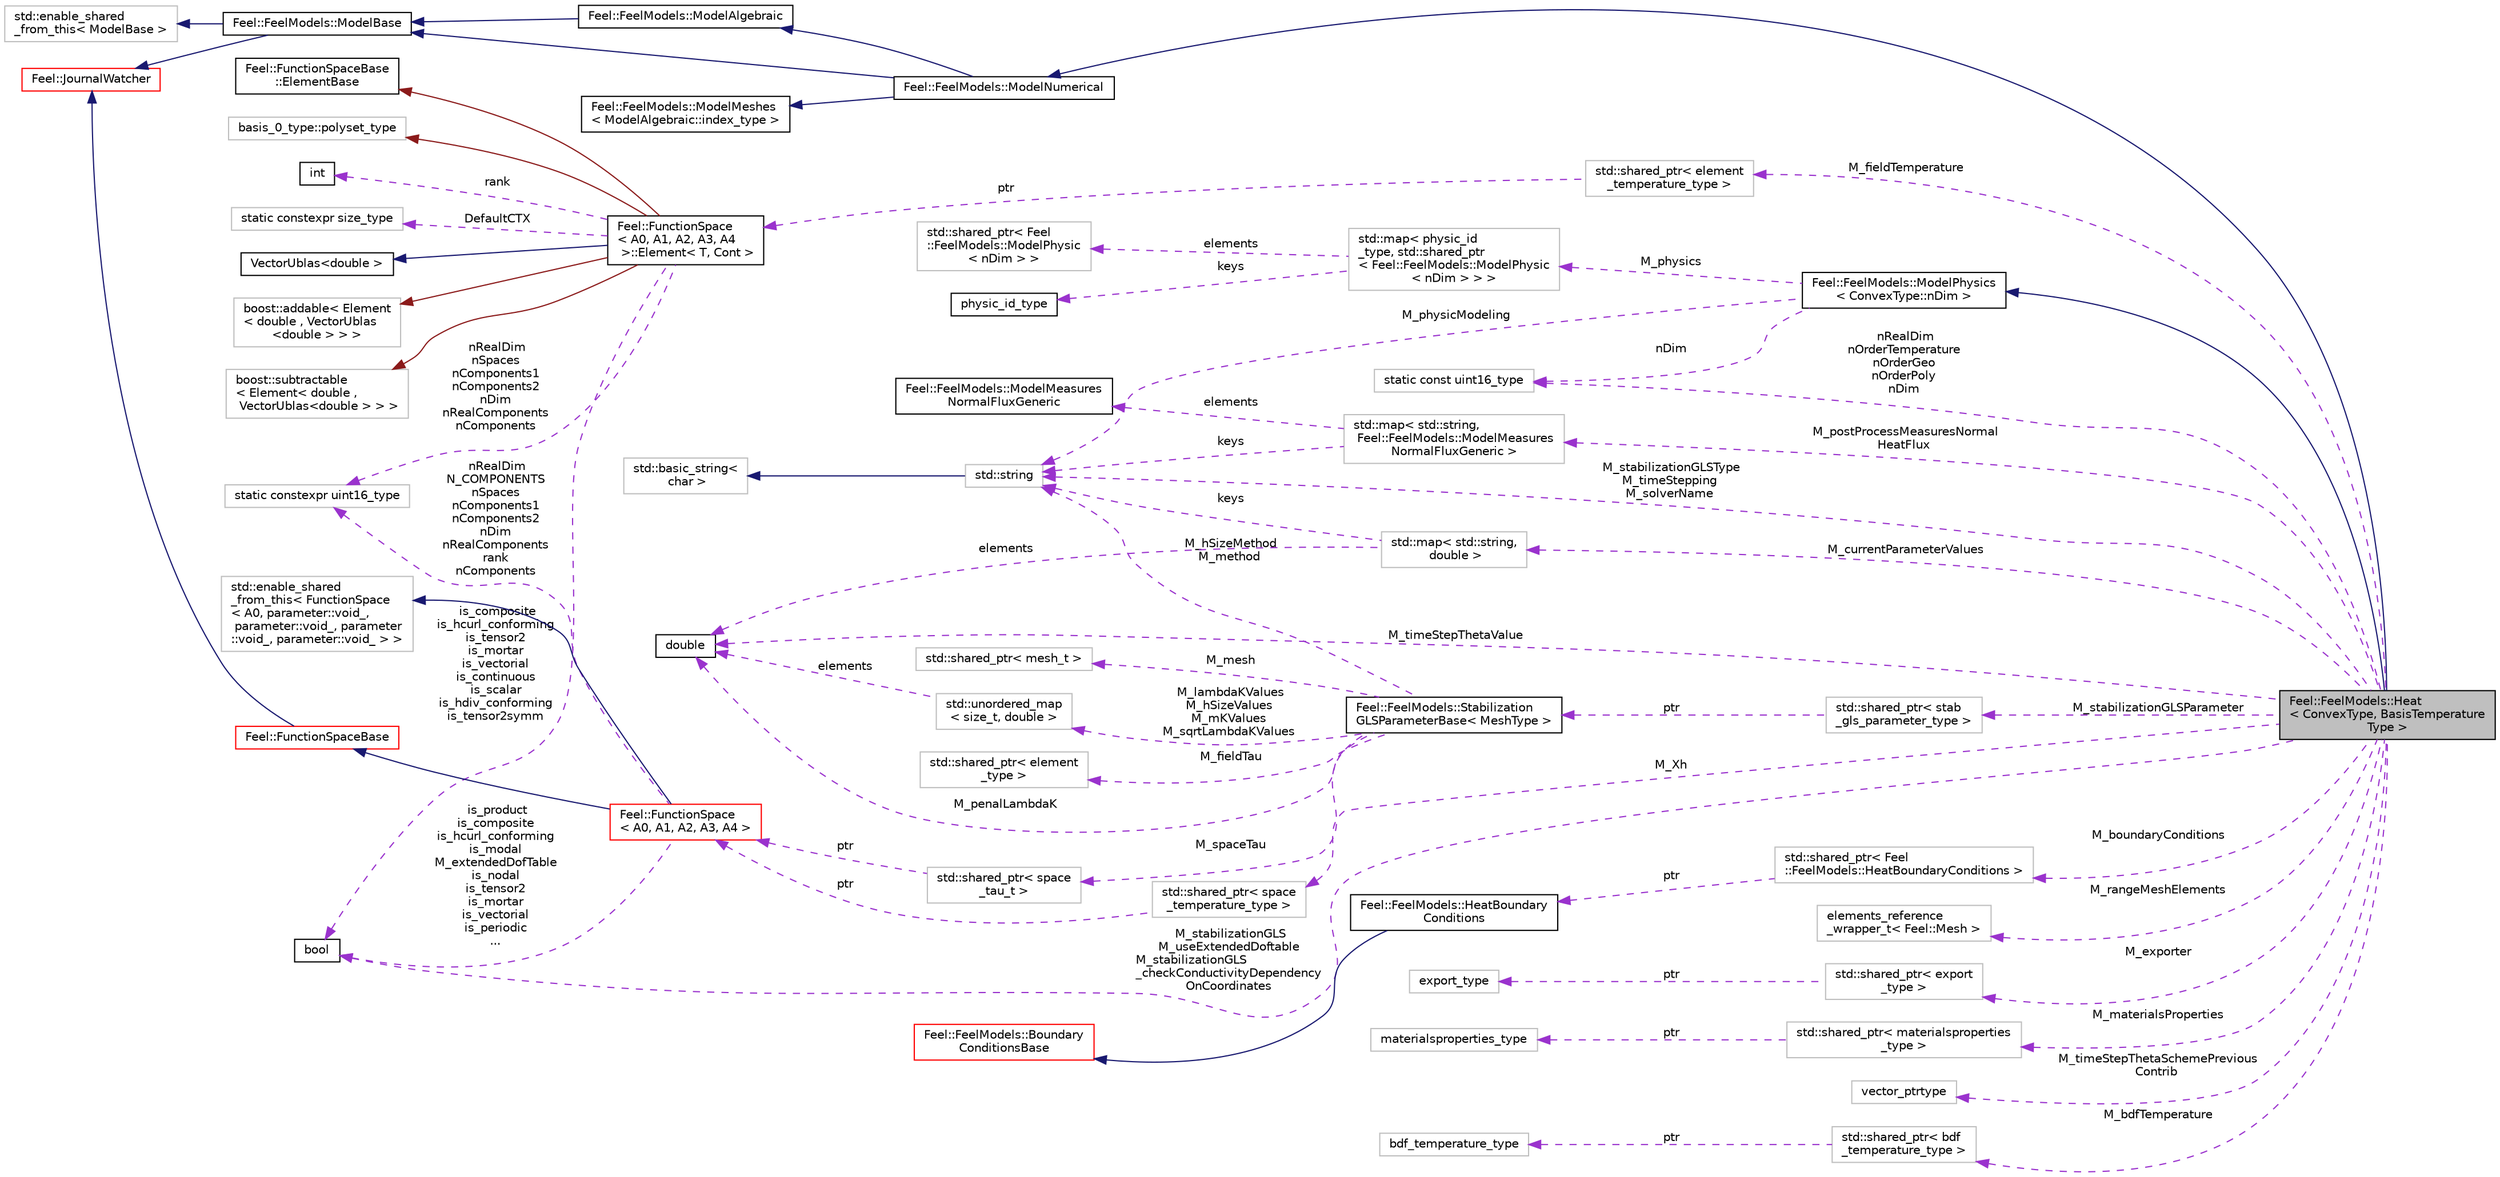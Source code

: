 digraph "Feel::FeelModels::Heat&lt; ConvexType, BasisTemperatureType &gt;"
{
 // LATEX_PDF_SIZE
  edge [fontname="Helvetica",fontsize="10",labelfontname="Helvetica",labelfontsize="10"];
  node [fontname="Helvetica",fontsize="10",shape=record];
  rankdir="LR";
  Node1 [label="Feel::FeelModels::Heat\l\< ConvexType, BasisTemperature\lType \>",height=0.2,width=0.4,color="black", fillcolor="grey75", style="filled", fontcolor="black",tooltip=" "];
  Node2 -> Node1 [dir="back",color="midnightblue",fontsize="10",style="solid",fontname="Helvetica"];
  Node2 [label="Feel::FeelModels::ModelNumerical",height=0.2,width=0.4,color="black", fillcolor="white", style="filled",URL="$classFeel_1_1FeelModels_1_1ModelNumerical.html",tooltip="Handles some numerical model aspects: timestepping, mesh and properties."];
  Node3 -> Node2 [dir="back",color="midnightblue",fontsize="10",style="solid",fontname="Helvetica"];
  Node3 [label="Feel::FeelModels::ModelBase",height=0.2,width=0.4,color="black", fillcolor="white", style="filled",URL="$classFeel_1_1FeelModels_1_1ModelBase.html",tooltip=" "];
  Node4 -> Node3 [dir="back",color="midnightblue",fontsize="10",style="solid",fontname="Helvetica"];
  Node4 [label="Feel::JournalWatcher",height=0.2,width=0.4,color="red", fillcolor="white", style="filled",URL="$classFeel_1_1JournalWatcher.html",tooltip=" "];
  Node6 -> Node3 [dir="back",color="midnightblue",fontsize="10",style="solid",fontname="Helvetica"];
  Node6 [label="std::enable_shared\l_from_this\< ModelBase \>",height=0.2,width=0.4,color="grey75", fillcolor="white", style="filled",tooltip=" "];
  Node7 -> Node2 [dir="back",color="midnightblue",fontsize="10",style="solid",fontname="Helvetica"];
  Node7 [label="Feel::FeelModels::ModelAlgebraic",height=0.2,width=0.4,color="black", fillcolor="white", style="filled",URL="$classFeel_1_1FeelModels_1_1ModelAlgebraic.html",tooltip=" "];
  Node3 -> Node7 [dir="back",color="midnightblue",fontsize="10",style="solid",fontname="Helvetica"];
  Node8 -> Node2 [dir="back",color="midnightblue",fontsize="10",style="solid",fontname="Helvetica"];
  Node8 [label="Feel::FeelModels::ModelMeshes\l\< ModelAlgebraic::index_type \>",height=0.2,width=0.4,color="black", fillcolor="white", style="filled",URL="$classFeel_1_1FeelModels_1_1ModelMeshes.html",tooltip=" "];
  Node9 -> Node1 [dir="back",color="midnightblue",fontsize="10",style="solid",fontname="Helvetica"];
  Node9 [label="Feel::FeelModels::ModelPhysics\l\< ConvexType::nDim \>",height=0.2,width=0.4,color="black", fillcolor="white", style="filled",URL="$classFeel_1_1FeelModels_1_1ModelPhysics.html",tooltip=" "];
  Node10 -> Node9 [dir="back",color="darkorchid3",fontsize="10",style="dashed",label=" nDim" ,fontname="Helvetica"];
  Node10 [label="static const uint16_type",height=0.2,width=0.4,color="grey75", fillcolor="white", style="filled",tooltip=" "];
  Node11 -> Node9 [dir="back",color="darkorchid3",fontsize="10",style="dashed",label=" M_physicModeling" ,fontname="Helvetica"];
  Node11 [label="std::string",height=0.2,width=0.4,color="grey75", fillcolor="white", style="filled",tooltip="STL class."];
  Node12 -> Node11 [dir="back",color="midnightblue",fontsize="10",style="solid",fontname="Helvetica"];
  Node12 [label="std::basic_string\<\l char \>",height=0.2,width=0.4,color="grey75", fillcolor="white", style="filled",tooltip="STL class."];
  Node13 -> Node9 [dir="back",color="darkorchid3",fontsize="10",style="dashed",label=" M_physics" ,fontname="Helvetica"];
  Node13 [label="std::map\< physic_id\l_type, std::shared_ptr\l\< Feel::FeelModels::ModelPhysic\l\< nDim \> \> \>",height=0.2,width=0.4,color="grey75", fillcolor="white", style="filled",tooltip=" "];
  Node14 -> Node13 [dir="back",color="darkorchid3",fontsize="10",style="dashed",label=" elements" ,fontname="Helvetica"];
  Node14 [label="std::shared_ptr\< Feel\l::FeelModels::ModelPhysic\l\< nDim \> \>",height=0.2,width=0.4,color="grey75", fillcolor="white", style="filled",tooltip=" "];
  Node16 -> Node13 [dir="back",color="darkorchid3",fontsize="10",style="dashed",label=" keys" ,fontname="Helvetica"];
  Node16 [label="physic_id_type",height=0.2,width=0.4,color="black", fillcolor="white", style="filled",URL="$classphysic__id__type.html",tooltip=" "];
  Node17 -> Node1 [dir="back",color="darkorchid3",fontsize="10",style="dashed",label=" M_fieldTemperature" ,fontname="Helvetica"];
  Node17 [label="std::shared_ptr\< element\l_temperature_type \>",height=0.2,width=0.4,color="grey75", fillcolor="white", style="filled",tooltip=" "];
  Node18 -> Node17 [dir="back",color="darkorchid3",fontsize="10",style="dashed",label=" ptr" ,fontname="Helvetica"];
  Node18 [label="Feel::FunctionSpace\l\< A0, A1, A2, A3, A4\l \>::Element\< T, Cont \>",height=0.2,width=0.4,color="black", fillcolor="white", style="filled",URL="$classFeel_1_1FunctionSpace_1_1Element.html",tooltip=" "];
  Node19 -> Node18 [dir="back",color="midnightblue",fontsize="10",style="solid",fontname="Helvetica"];
  Node19 [label="VectorUblas\<double \>",height=0.2,width=0.4,color="black", fillcolor="white", style="filled",URL="$classVectorUblas.html",tooltip=" "];
  Node20 -> Node18 [dir="back",color="firebrick4",fontsize="10",style="solid",fontname="Helvetica"];
  Node20 [label="boost::addable\< Element\l\< double , VectorUblas\l\<double \>  \> \>",height=0.2,width=0.4,color="grey75", fillcolor="white", style="filled",tooltip=" "];
  Node21 -> Node18 [dir="back",color="firebrick4",fontsize="10",style="solid",fontname="Helvetica"];
  Node21 [label="boost::subtractable\l\< Element\< double ,\l VectorUblas\<double \>  \> \>",height=0.2,width=0.4,color="grey75", fillcolor="white", style="filled",tooltip=" "];
  Node22 -> Node18 [dir="back",color="firebrick4",fontsize="10",style="solid",fontname="Helvetica"];
  Node22 [label="Feel::FunctionSpaceBase\l::ElementBase",height=0.2,width=0.4,color="black", fillcolor="white", style="filled",URL="$classFeel_1_1FunctionSpaceBase_1_1ElementBase.html",tooltip=" "];
  Node23 -> Node18 [dir="back",color="firebrick4",fontsize="10",style="solid",fontname="Helvetica"];
  Node23 [label="basis_0_type::polyset_type",height=0.2,width=0.4,color="grey75", fillcolor="white", style="filled",tooltip=" "];
  Node24 -> Node18 [dir="back",color="darkorchid3",fontsize="10",style="dashed",label=" nRealDim\nnSpaces\nnComponents1\nnComponents2\nnDim\nnRealComponents\nnComponents" ,fontname="Helvetica"];
  Node24 [label="static constexpr uint16_type",height=0.2,width=0.4,color="grey75", fillcolor="white", style="filled",tooltip=" "];
  Node25 -> Node18 [dir="back",color="darkorchid3",fontsize="10",style="dashed",label=" rank" ,fontname="Helvetica"];
  Node25 [label="int",height=0.2,width=0.4,color="black", fillcolor="white", style="filled",URL="$classint.html",tooltip=" "];
  Node26 -> Node18 [dir="back",color="darkorchid3",fontsize="10",style="dashed",label=" DefaultCTX" ,fontname="Helvetica"];
  Node26 [label="static constexpr size_type",height=0.2,width=0.4,color="grey75", fillcolor="white", style="filled",tooltip=" "];
  Node27 -> Node18 [dir="back",color="darkorchid3",fontsize="10",style="dashed",label=" is_composite\nis_hcurl_conforming\nis_tensor2\nis_mortar\nis_vectorial\nis_continuous\nis_scalar\nis_hdiv_conforming\nis_tensor2symm" ,fontname="Helvetica"];
  Node27 [label="bool",height=0.2,width=0.4,color="black", fillcolor="white", style="filled",URL="$classbool.html",tooltip=" "];
  Node28 -> Node1 [dir="back",color="darkorchid3",fontsize="10",style="dashed",label=" M_boundaryConditions" ,fontname="Helvetica"];
  Node28 [label="std::shared_ptr\< Feel\l::FeelModels::HeatBoundaryConditions \>",height=0.2,width=0.4,color="grey75", fillcolor="white", style="filled",tooltip=" "];
  Node29 -> Node28 [dir="back",color="darkorchid3",fontsize="10",style="dashed",label=" ptr" ,fontname="Helvetica"];
  Node29 [label="Feel::FeelModels::HeatBoundary\lConditions",height=0.2,width=0.4,color="black", fillcolor="white", style="filled",URL="$classFeel_1_1FeelModels_1_1HeatBoundaryConditions.html",tooltip=" "];
  Node30 -> Node29 [dir="back",color="midnightblue",fontsize="10",style="solid",fontname="Helvetica"];
  Node30 [label="Feel::FeelModels::Boundary\lConditionsBase",height=0.2,width=0.4,color="red", fillcolor="white", style="filled",URL="$classFeel_1_1FeelModels_1_1BoundaryConditionsBase.html",tooltip=" "];
  Node32 -> Node1 [dir="back",color="darkorchid3",fontsize="10",style="dashed",label=" M_timeStepThetaValue" ,fontname="Helvetica"];
  Node32 [label="double",height=0.2,width=0.4,color="black", fillcolor="white", style="filled",URL="$classdouble.html",tooltip=" "];
  Node33 -> Node1 [dir="back",color="darkorchid3",fontsize="10",style="dashed",label=" M_stabilizationGLSParameter" ,fontname="Helvetica"];
  Node33 [label="std::shared_ptr\< stab\l_gls_parameter_type \>",height=0.2,width=0.4,color="grey75", fillcolor="white", style="filled",tooltip=" "];
  Node34 -> Node33 [dir="back",color="darkorchid3",fontsize="10",style="dashed",label=" ptr" ,fontname="Helvetica"];
  Node34 [label="Feel::FeelModels::Stabilization\lGLSParameterBase\< MeshType \>",height=0.2,width=0.4,color="black", fillcolor="white", style="filled",URL="$classFeel_1_1FeelModels_1_1StabilizationGLSParameterBase.html",tooltip=" "];
  Node35 -> Node34 [dir="back",color="darkorchid3",fontsize="10",style="dashed",label=" M_lambdaKValues\nM_hSizeValues\nM_mKValues\nM_sqrtLambdaKValues" ,fontname="Helvetica"];
  Node35 [label="std::unordered_map\l\< size_t, double \>",height=0.2,width=0.4,color="grey75", fillcolor="white", style="filled",tooltip=" "];
  Node32 -> Node35 [dir="back",color="darkorchid3",fontsize="10",style="dashed",label=" elements" ,fontname="Helvetica"];
  Node32 -> Node34 [dir="back",color="darkorchid3",fontsize="10",style="dashed",label=" M_penalLambdaK" ,fontname="Helvetica"];
  Node37 -> Node34 [dir="back",color="darkorchid3",fontsize="10",style="dashed",label=" M_mesh" ,fontname="Helvetica"];
  Node37 [label="std::shared_ptr\< mesh_t \>",height=0.2,width=0.4,color="grey75", fillcolor="white", style="filled",tooltip=" "];
  Node39 -> Node34 [dir="back",color="darkorchid3",fontsize="10",style="dashed",label=" M_fieldTau" ,fontname="Helvetica"];
  Node39 [label="std::shared_ptr\< element\l_type \>",height=0.2,width=0.4,color="grey75", fillcolor="white", style="filled",tooltip=" "];
  Node41 -> Node34 [dir="back",color="darkorchid3",fontsize="10",style="dashed",label=" M_spaceTau" ,fontname="Helvetica"];
  Node41 [label="std::shared_ptr\< space\l_tau_t \>",height=0.2,width=0.4,color="grey75", fillcolor="white", style="filled",tooltip=" "];
  Node42 -> Node41 [dir="back",color="darkorchid3",fontsize="10",style="dashed",label=" ptr" ,fontname="Helvetica"];
  Node42 [label="Feel::FunctionSpace\l\< A0, A1, A2, A3, A4 \>",height=0.2,width=0.4,color="red", fillcolor="white", style="filled",URL="$classFeel_1_1FunctionSpace.html",tooltip=" "];
  Node43 -> Node42 [dir="back",color="midnightblue",fontsize="10",style="solid",fontname="Helvetica"];
  Node43 [label="Feel::FunctionSpaceBase",height=0.2,width=0.4,color="red", fillcolor="white", style="filled",URL="$classFeel_1_1FunctionSpaceBase.html",tooltip="base class for FunctionSpace"];
  Node4 -> Node43 [dir="back",color="midnightblue",fontsize="10",style="solid",fontname="Helvetica"];
  Node45 -> Node42 [dir="back",color="midnightblue",fontsize="10",style="solid",fontname="Helvetica"];
  Node45 [label="std::enable_shared\l_from_this\< FunctionSpace\l\< A0, parameter::void_,\l parameter::void_, parameter\l::void_, parameter::void_ \> \>",height=0.2,width=0.4,color="grey75", fillcolor="white", style="filled",tooltip=" "];
  Node24 -> Node42 [dir="back",color="darkorchid3",fontsize="10",style="dashed",label=" nRealDim\nN_COMPONENTS\nnSpaces\nnComponents1\nnComponents2\nnDim\nnRealComponents\nrank\nnComponents" ,fontname="Helvetica"];
  Node27 -> Node42 [dir="back",color="darkorchid3",fontsize="10",style="dashed",label=" is_product\nis_composite\nis_hcurl_conforming\nis_modal\nM_extendedDofTable\nis_nodal\nis_tensor2\nis_mortar\nis_vectorial\nis_periodic\n..." ,fontname="Helvetica"];
  Node11 -> Node34 [dir="back",color="darkorchid3",fontsize="10",style="dashed",label=" M_hSizeMethod\nM_method" ,fontname="Helvetica"];
  Node58 -> Node1 [dir="back",color="darkorchid3",fontsize="10",style="dashed",label=" M_postProcessMeasuresNormal\lHeatFlux" ,fontname="Helvetica"];
  Node58 [label="std::map\< std::string,\l Feel::FeelModels::ModelMeasures\lNormalFluxGeneric \>",height=0.2,width=0.4,color="grey75", fillcolor="white", style="filled",tooltip=" "];
  Node59 -> Node58 [dir="back",color="darkorchid3",fontsize="10",style="dashed",label=" elements" ,fontname="Helvetica"];
  Node59 [label="Feel::FeelModels::ModelMeasures\lNormalFluxGeneric",height=0.2,width=0.4,color="black", fillcolor="white", style="filled",URL="$classFeel_1_1FeelModels_1_1ModelMeasuresNormalFluxGeneric.html",tooltip=" "];
  Node11 -> Node58 [dir="back",color="darkorchid3",fontsize="10",style="dashed",label=" keys" ,fontname="Helvetica"];
  Node60 -> Node1 [dir="back",color="darkorchid3",fontsize="10",style="dashed",label=" M_rangeMeshElements" ,fontname="Helvetica"];
  Node60 [label="elements_reference\l_wrapper_t\< Feel::Mesh \>",height=0.2,width=0.4,color="grey75", fillcolor="white", style="filled",tooltip=" "];
  Node61 -> Node1 [dir="back",color="darkorchid3",fontsize="10",style="dashed",label=" M_exporter" ,fontname="Helvetica"];
  Node61 [label="std::shared_ptr\< export\l_type \>",height=0.2,width=0.4,color="grey75", fillcolor="white", style="filled",tooltip=" "];
  Node62 -> Node61 [dir="back",color="darkorchid3",fontsize="10",style="dashed",label=" ptr" ,fontname="Helvetica"];
  Node62 [label="export_type",height=0.2,width=0.4,color="grey75", fillcolor="white", style="filled",tooltip=" "];
  Node63 -> Node1 [dir="back",color="darkorchid3",fontsize="10",style="dashed",label=" M_materialsProperties" ,fontname="Helvetica"];
  Node63 [label="std::shared_ptr\< materialsproperties\l_type \>",height=0.2,width=0.4,color="grey75", fillcolor="white", style="filled",tooltip=" "];
  Node64 -> Node63 [dir="back",color="darkorchid3",fontsize="10",style="dashed",label=" ptr" ,fontname="Helvetica"];
  Node64 [label="materialsproperties_type",height=0.2,width=0.4,color="grey75", fillcolor="white", style="filled",tooltip=" "];
  Node10 -> Node1 [dir="back",color="darkorchid3",fontsize="10",style="dashed",label=" nRealDim\nnOrderTemperature\nnOrderGeo\nnOrderPoly\nnDim" ,fontname="Helvetica"];
  Node65 -> Node1 [dir="back",color="darkorchid3",fontsize="10",style="dashed",label=" M_currentParameterValues" ,fontname="Helvetica"];
  Node65 [label="std::map\< std::string,\l double \>",height=0.2,width=0.4,color="grey75", fillcolor="white", style="filled",tooltip=" "];
  Node32 -> Node65 [dir="back",color="darkorchid3",fontsize="10",style="dashed",label=" elements" ,fontname="Helvetica"];
  Node11 -> Node65 [dir="back",color="darkorchid3",fontsize="10",style="dashed",label=" keys" ,fontname="Helvetica"];
  Node66 -> Node1 [dir="back",color="darkorchid3",fontsize="10",style="dashed",label=" M_timeStepThetaSchemePrevious\lContrib" ,fontname="Helvetica"];
  Node66 [label="vector_ptrtype",height=0.2,width=0.4,color="grey75", fillcolor="white", style="filled",tooltip=" "];
  Node11 -> Node1 [dir="back",color="darkorchid3",fontsize="10",style="dashed",label=" M_stabilizationGLSType\nM_timeStepping\nM_solverName" ,fontname="Helvetica"];
  Node27 -> Node1 [dir="back",color="darkorchid3",fontsize="10",style="dashed",label=" M_stabilizationGLS\nM_useExtendedDoftable\nM_stabilizationGLS\l_checkConductivityDependency\lOnCoordinates" ,fontname="Helvetica"];
  Node67 -> Node1 [dir="back",color="darkorchid3",fontsize="10",style="dashed",label=" M_bdfTemperature" ,fontname="Helvetica"];
  Node67 [label="std::shared_ptr\< bdf\l_temperature_type \>",height=0.2,width=0.4,color="grey75", fillcolor="white", style="filled",tooltip=" "];
  Node68 -> Node67 [dir="back",color="darkorchid3",fontsize="10",style="dashed",label=" ptr" ,fontname="Helvetica"];
  Node68 [label="bdf_temperature_type",height=0.2,width=0.4,color="grey75", fillcolor="white", style="filled",tooltip=" "];
  Node69 -> Node1 [dir="back",color="darkorchid3",fontsize="10",style="dashed",label=" M_Xh" ,fontname="Helvetica"];
  Node69 [label="std::shared_ptr\< space\l_temperature_type \>",height=0.2,width=0.4,color="grey75", fillcolor="white", style="filled",tooltip=" "];
  Node42 -> Node69 [dir="back",color="darkorchid3",fontsize="10",style="dashed",label=" ptr" ,fontname="Helvetica"];
}

